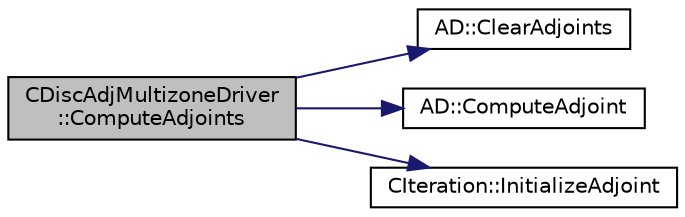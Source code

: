 digraph "CDiscAdjMultizoneDriver::ComputeAdjoints"
{
 // LATEX_PDF_SIZE
  edge [fontname="Helvetica",fontsize="10",labelfontname="Helvetica",labelfontsize="10"];
  node [fontname="Helvetica",fontsize="10",shape=record];
  rankdir="LR";
  Node1 [label="CDiscAdjMultizoneDriver\l::ComputeAdjoints",height=0.2,width=0.4,color="black", fillcolor="grey75", style="filled", fontcolor="black",tooltip="Summary of all routines to evaluate the adjoints in iZone."];
  Node1 -> Node2 [color="midnightblue",fontsize="10",style="solid",fontname="Helvetica"];
  Node2 [label="AD::ClearAdjoints",height=0.2,width=0.4,color="black", fillcolor="white", style="filled",URL="$namespaceAD.html#a6ccf47c72e8115f9e31054b4c06271c4",tooltip="Clears the currently stored adjoints but keeps the computational graph."];
  Node1 -> Node3 [color="midnightblue",fontsize="10",style="solid",fontname="Helvetica"];
  Node3 [label="AD::ComputeAdjoint",height=0.2,width=0.4,color="black", fillcolor="white", style="filled",URL="$namespaceAD.html#a02ec06d93629cdd0724d268318d4dfe7",tooltip="Computes the adjoints, i.e. the derivatives of the output with respect to the input variables."];
  Node1 -> Node4 [color="midnightblue",fontsize="10",style="solid",fontname="Helvetica"];
  Node4 [label="CIteration::InitializeAdjoint",height=0.2,width=0.4,color="black", fillcolor="white", style="filled",URL="$classCIteration.html#a18fa7f7314e6b88f8c69e4fee4ba0f11",tooltip=" "];
}
